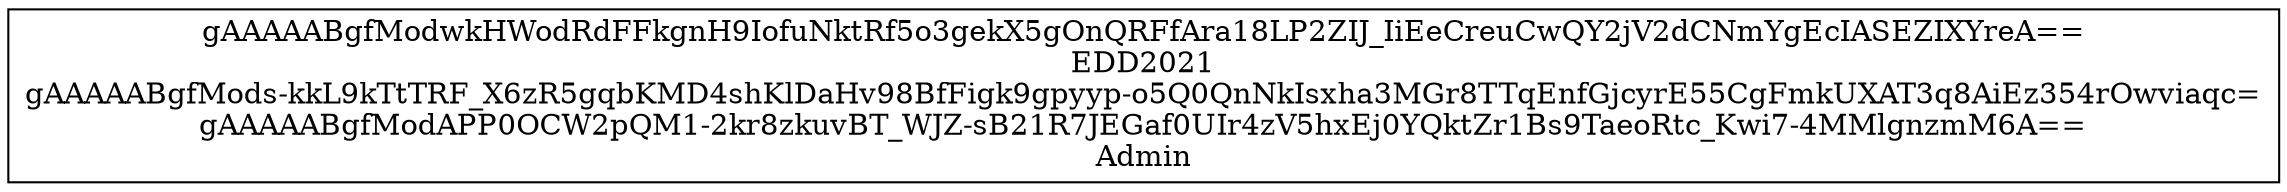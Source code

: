 digraph grafo { 
	node[shape="record"]
nodo1234567890101[label = "gAAAAABgfModwkHWodRdFFkgnH9IofuNktRf5o3gekX5gOnQRFfAra18LP2ZIJ_IiEeCreuCwQY2jV2dCNmYgEcIASEZIXYreA==\nEDD2021\ngAAAAABgfMods-kkL9kTtTRF_X6zR5gqbKMD4shKlDaHv98BfFigk9gpyyp-o5Q0QnNkIsxha3MGr8TTqEnfGjcyrE55CgFmkUXAT3q8AiEz354rOwviaqc=\ngAAAAABgfModAPP0OCW2pQM1-2kr8zkuvBT_WJZ-sB21R7JEGaf0UIr4zV5hxEj0YQktZr1Bs9TaeoRtc_Kwi7-4MMlgnzmM6A==\nAdmin"];

}